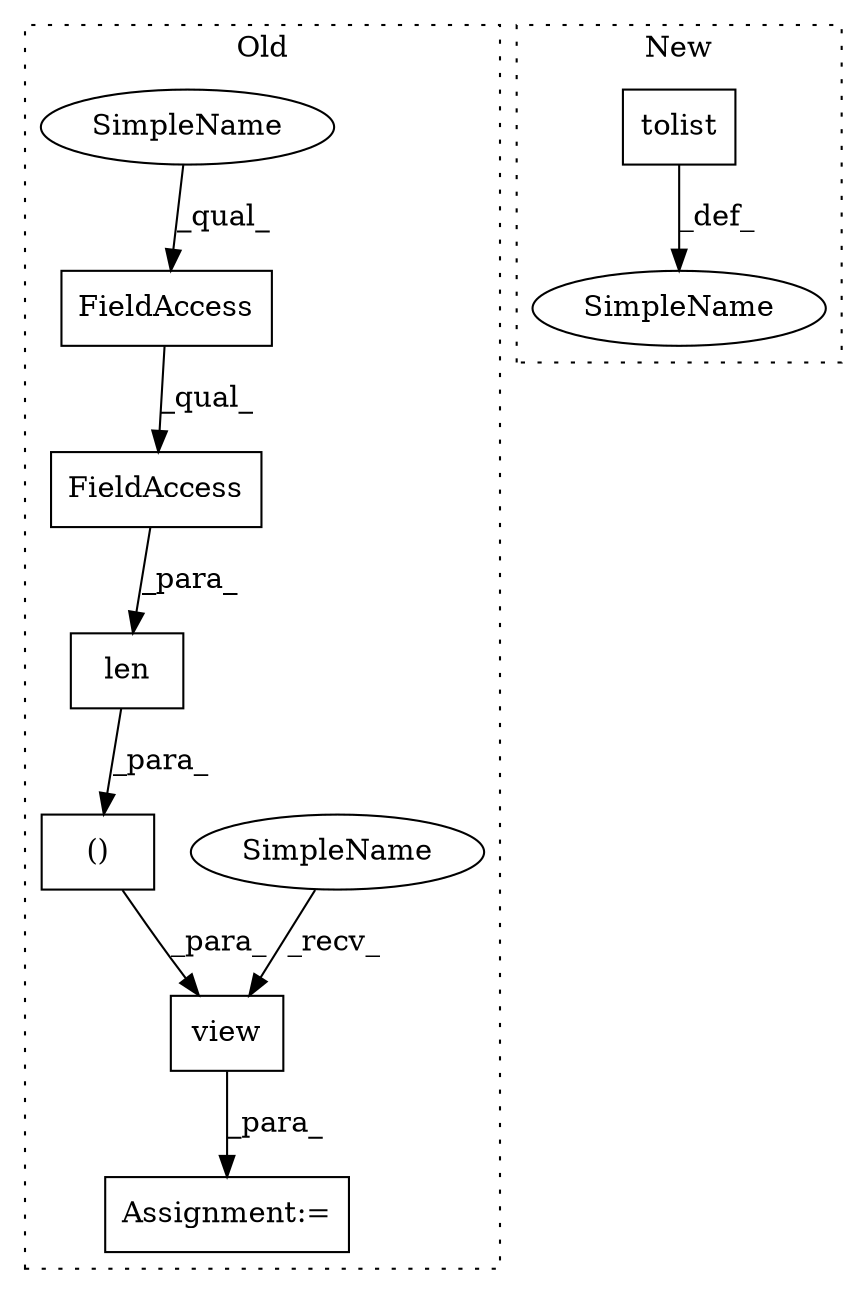 digraph G {
subgraph cluster0 {
1 [label="len" a="32" s="1697,1714" l="4,1" shape="box"];
3 [label="Assignment:=" a="7" s="1666" l="1" shape="box"];
4 [label="()" a="106" s="1679" l="36" shape="box"];
5 [label="view" a="32" s="1669,1715" l="10,2" shape="box"];
6 [label="FieldAccess" a="22" s="1701" l="13" shape="box"];
7 [label="FieldAccess" a="22" s="1701" l="7" shape="box"];
9 [label="SimpleName" a="42" s="1667" l="1" shape="ellipse"];
10 [label="SimpleName" a="42" s="1701" l="1" shape="ellipse"];
label = "Old";
style="dotted";
}
subgraph cluster1 {
2 [label="tolist" a="32" s="1637" l="8" shape="box"];
8 [label="SimpleName" a="42" s="1537" l="1" shape="ellipse"];
label = "New";
style="dotted";
}
1 -> 4 [label="_para_"];
2 -> 8 [label="_def_"];
4 -> 5 [label="_para_"];
5 -> 3 [label="_para_"];
6 -> 1 [label="_para_"];
7 -> 6 [label="_qual_"];
9 -> 5 [label="_recv_"];
10 -> 7 [label="_qual_"];
}